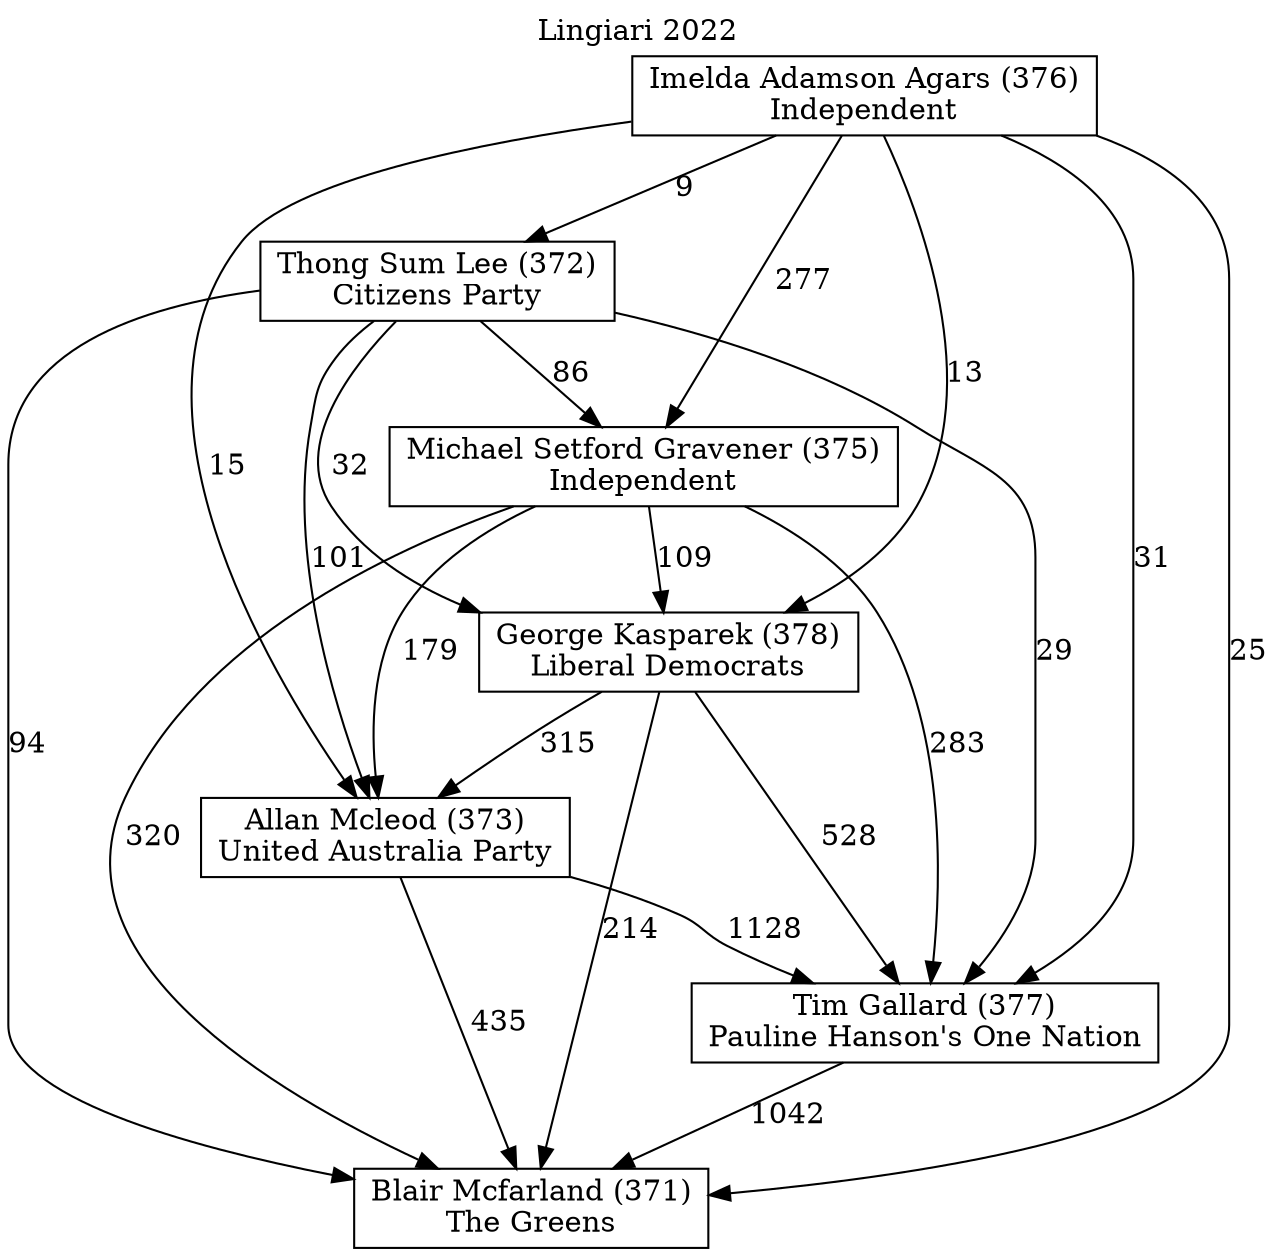 // House preference flow
digraph "Blair Mcfarland (371)_Lingiari_2022" {
	graph [label="Lingiari 2022" labelloc=t mclimit=10]
	node [shape=box]
	"Michael Setford Gravener (375)" [label="Michael Setford Gravener (375)
Independent"]
	"Tim Gallard (377)" [label="Tim Gallard (377)
Pauline Hanson's One Nation"]
	"Blair Mcfarland (371)" [label="Blair Mcfarland (371)
The Greens"]
	"George Kasparek (378)" [label="George Kasparek (378)
Liberal Democrats"]
	"Imelda Adamson Agars (376)" [label="Imelda Adamson Agars (376)
Independent"]
	"Allan Mcleod (373)" [label="Allan Mcleod (373)
United Australia Party"]
	"Thong Sum Lee (372)" [label="Thong Sum Lee (372)
Citizens Party"]
	"Thong Sum Lee (372)" -> "Blair Mcfarland (371)" [label=94]
	"Imelda Adamson Agars (376)" -> "Tim Gallard (377)" [label=31]
	"Michael Setford Gravener (375)" -> "Allan Mcleod (373)" [label=179]
	"Thong Sum Lee (372)" -> "Tim Gallard (377)" [label=29]
	"George Kasparek (378)" -> "Blair Mcfarland (371)" [label=214]
	"George Kasparek (378)" -> "Tim Gallard (377)" [label=528]
	"George Kasparek (378)" -> "Allan Mcleod (373)" [label=315]
	"Thong Sum Lee (372)" -> "George Kasparek (378)" [label=32]
	"Imelda Adamson Agars (376)" -> "Thong Sum Lee (372)" [label=9]
	"Imelda Adamson Agars (376)" -> "Allan Mcleod (373)" [label=15]
	"Imelda Adamson Agars (376)" -> "George Kasparek (378)" [label=13]
	"Thong Sum Lee (372)" -> "Michael Setford Gravener (375)" [label=86]
	"Tim Gallard (377)" -> "Blair Mcfarland (371)" [label=1042]
	"Michael Setford Gravener (375)" -> "Blair Mcfarland (371)" [label=320]
	"Michael Setford Gravener (375)" -> "Tim Gallard (377)" [label=283]
	"Allan Mcleod (373)" -> "Blair Mcfarland (371)" [label=435]
	"Thong Sum Lee (372)" -> "Allan Mcleod (373)" [label=101]
	"Michael Setford Gravener (375)" -> "George Kasparek (378)" [label=109]
	"Allan Mcleod (373)" -> "Tim Gallard (377)" [label=1128]
	"Imelda Adamson Agars (376)" -> "Blair Mcfarland (371)" [label=25]
	"Imelda Adamson Agars (376)" -> "Michael Setford Gravener (375)" [label=277]
}
